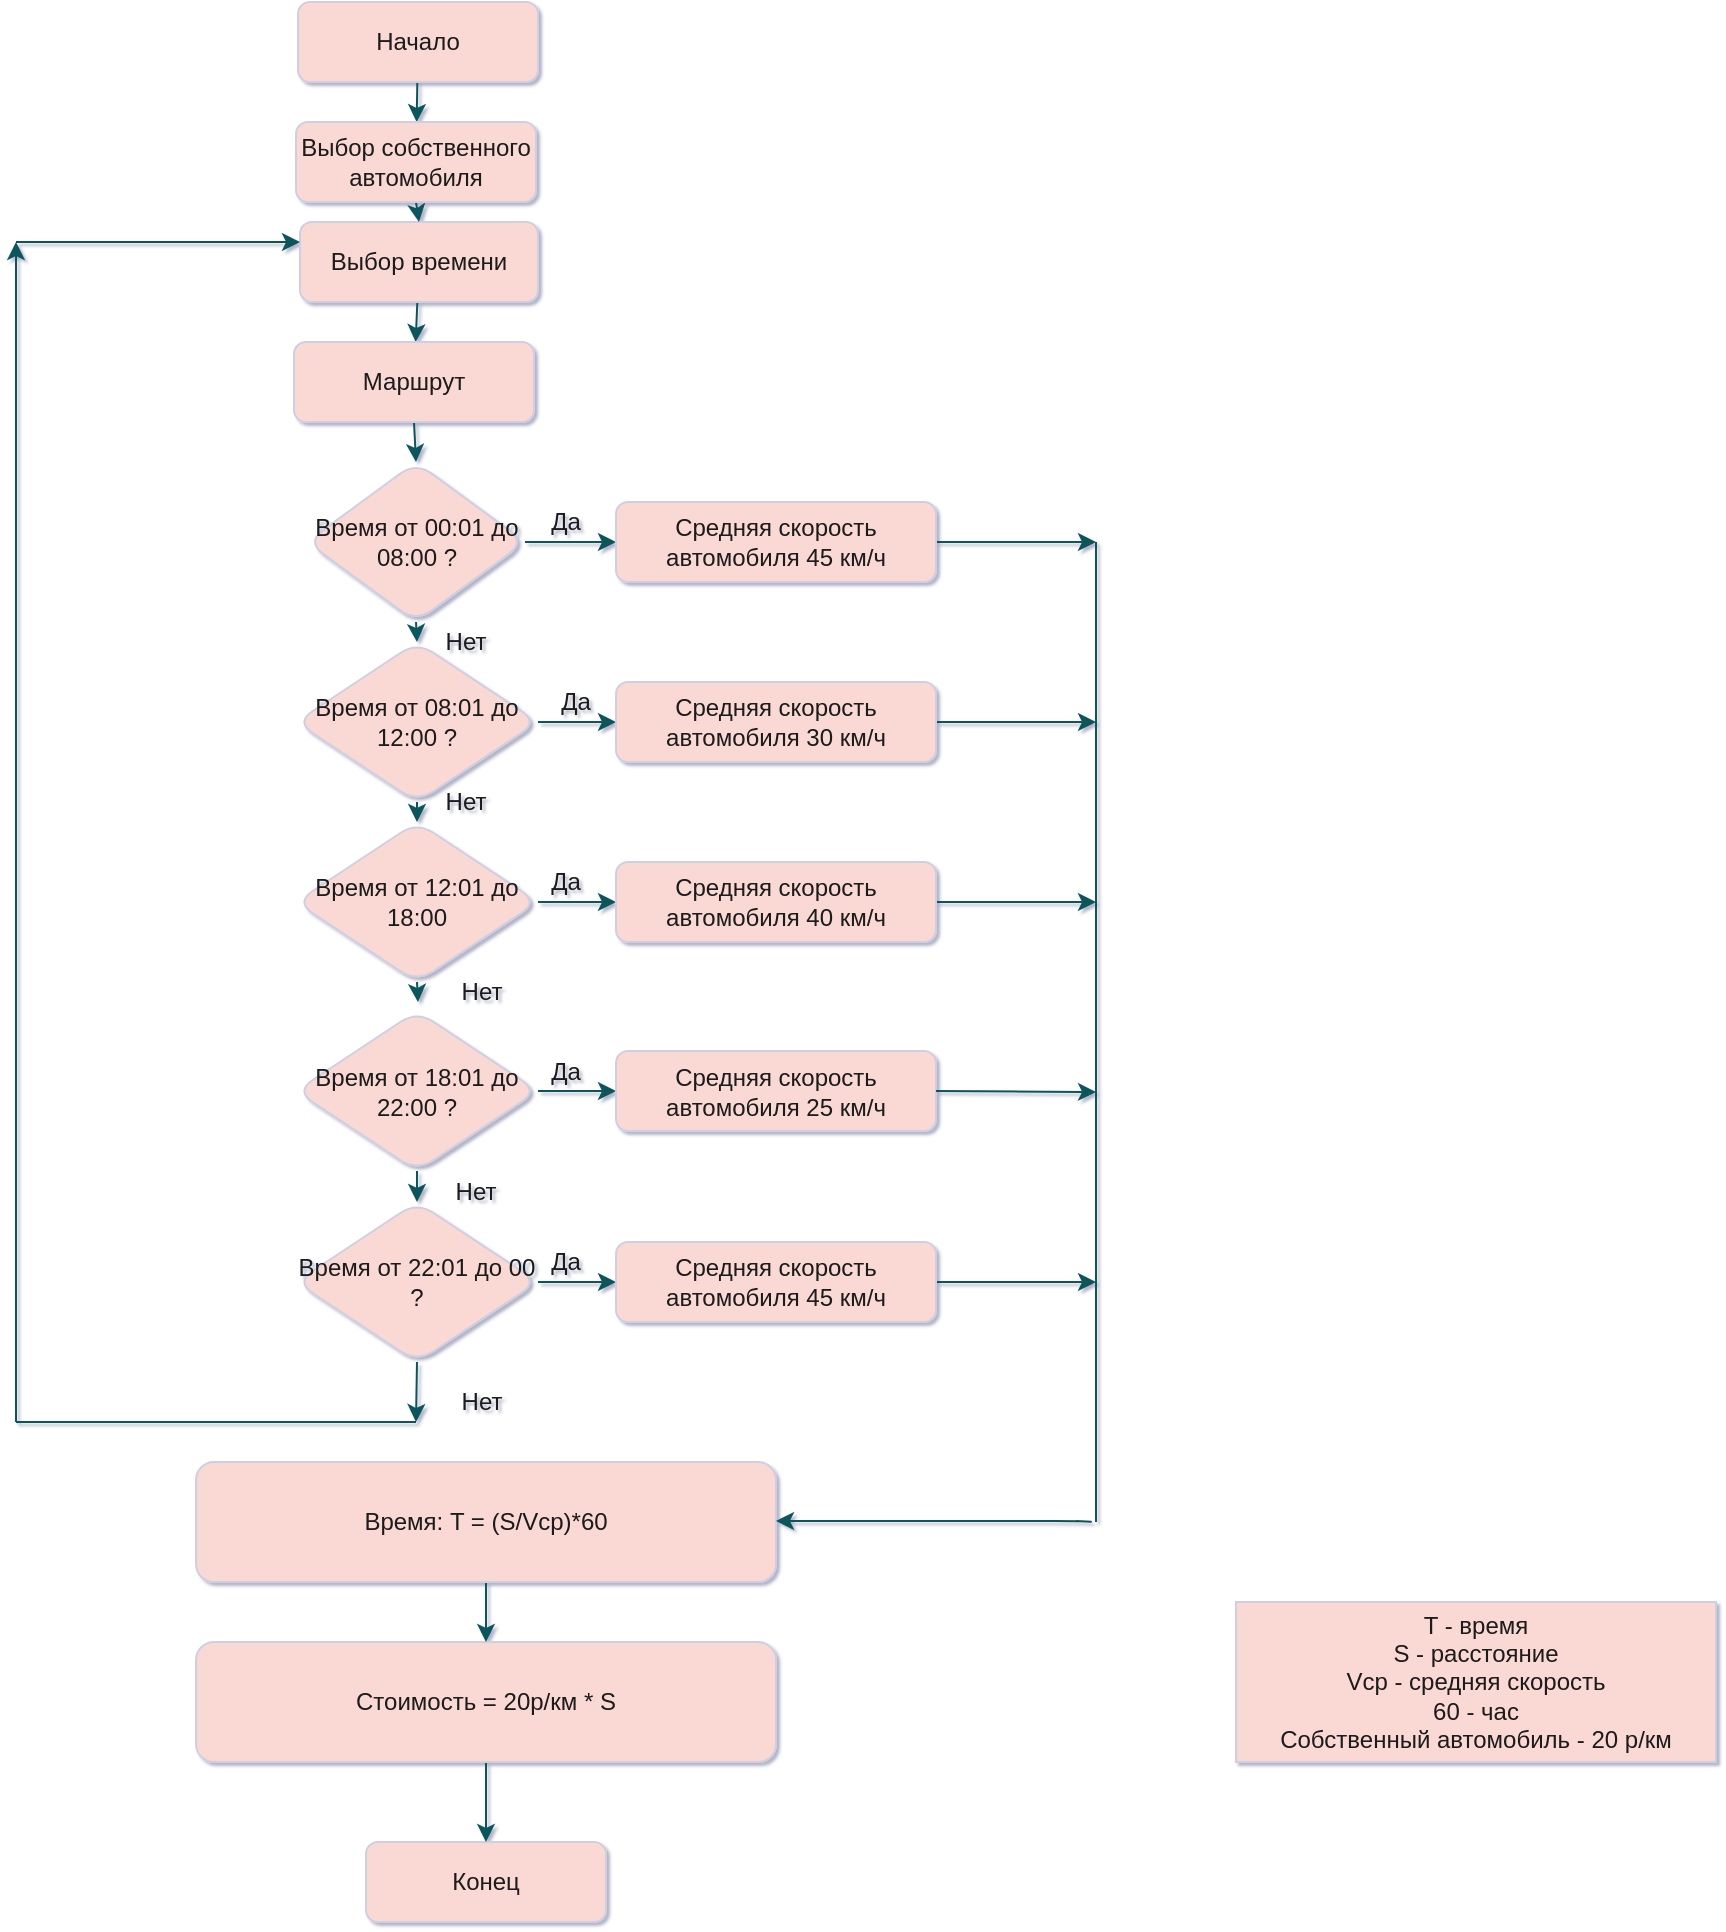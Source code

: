 <mxfile version="16.5.6" type="google"><diagram id="rRmtudpdEV8kB-wlNoaQ" name="Page-1"><mxGraphModel dx="1141" dy="734" grid="1" gridSize="10" guides="1" tooltips="1" connect="1" arrows="1" fold="1" page="1" pageScale="1" pageWidth="827" pageHeight="1169" math="0" shadow="1"><root><mxCell id="0"/><mxCell id="1" parent="0"/><mxCell id="mHjS9-ZIDaCWzHTMg2YF-59" value="" style="edgeStyle=none;rounded=1;orthogonalLoop=1;jettySize=auto;html=1;strokeColor=#09555B;fontColor=#1A1A1A;" edge="1" parent="1" source="tulF2AGn9xkQMnw531Gr-1" target="mHjS9-ZIDaCWzHTMg2YF-58"><mxGeometry relative="1" as="geometry"/></mxCell><mxCell id="tulF2AGn9xkQMnw531Gr-1" value="Начало" style="rounded=1;whiteSpace=wrap;html=1;fillColor=#FAD9D5;strokeColor=#D0CEE2;fontColor=#1A1A1A;" parent="1" vertex="1"><mxGeometry x="161" width="120" height="40" as="geometry"/></mxCell><mxCell id="tulF2AGn9xkQMnw531Gr-2" value="Конец" style="rounded=1;whiteSpace=wrap;html=1;fillColor=#FAD9D5;strokeColor=#D0CEE2;fontColor=#1A1A1A;" parent="1" vertex="1"><mxGeometry x="195" y="920" width="120" height="40" as="geometry"/></mxCell><mxCell id="mHjS9-ZIDaCWzHTMg2YF-15" value="" style="edgeStyle=none;rounded=1;orthogonalLoop=1;jettySize=auto;html=1;strokeColor=#09555B;fontColor=#1A1A1A;" edge="1" parent="1" source="tulF2AGn9xkQMnw531Gr-3" target="mHjS9-ZIDaCWzHTMg2YF-7"><mxGeometry relative="1" as="geometry"/></mxCell><mxCell id="mHjS9-ZIDaCWzHTMg2YF-27" style="edgeStyle=none;rounded=1;orthogonalLoop=1;jettySize=auto;html=1;exitX=0.5;exitY=1;exitDx=0;exitDy=0;entryX=0.5;entryY=0;entryDx=0;entryDy=0;strokeColor=#09555B;fontColor=#1A1A1A;" edge="1" parent="1" source="tulF2AGn9xkQMnw531Gr-3" target="mHjS9-ZIDaCWzHTMg2YF-3"><mxGeometry relative="1" as="geometry"/></mxCell><mxCell id="tulF2AGn9xkQMnw531Gr-3" value="Время от 00:01 до 08:00 ?" style="rhombus;whiteSpace=wrap;html=1;fillColor=#FAD9D5;strokeColor=#D0CEE2;fontColor=#1A1A1A;rounded=1;" parent="1" vertex="1"><mxGeometry x="165.5" y="230" width="109" height="80" as="geometry"/></mxCell><mxCell id="mHjS9-ZIDaCWzHTMg2YF-21" style="edgeStyle=none;rounded=1;orthogonalLoop=1;jettySize=auto;html=1;exitX=0.5;exitY=1;exitDx=0;exitDy=0;entryX=0.5;entryY=0;entryDx=0;entryDy=0;strokeColor=#09555B;fontColor=#1A1A1A;" edge="1" parent="1" source="tulF2AGn9xkQMnw531Gr-12" target="tulF2AGn9xkQMnw531Gr-2"><mxGeometry relative="1" as="geometry"/></mxCell><mxCell id="tulF2AGn9xkQMnw531Gr-12" value="Стоимость = 20р/км * S" style="rounded=1;whiteSpace=wrap;html=1;fillColor=#FAD9D5;strokeColor=#D0CEE2;fontColor=#1A1A1A;" parent="1" vertex="1"><mxGeometry x="110" y="820" width="290" height="60" as="geometry"/></mxCell><mxCell id="mHjS9-ZIDaCWzHTMg2YF-14" value="" style="edgeStyle=none;rounded=1;orthogonalLoop=1;jettySize=auto;html=1;strokeColor=#09555B;fontColor=#1A1A1A;" edge="1" parent="1" source="mHjS9-ZIDaCWzHTMg2YF-1" target="mHjS9-ZIDaCWzHTMg2YF-2"><mxGeometry relative="1" as="geometry"/></mxCell><mxCell id="mHjS9-ZIDaCWzHTMg2YF-1" value="Выбор времени" style="rounded=1;whiteSpace=wrap;html=1;fillColor=#FAD9D5;strokeColor=#D0CEE2;fontColor=#1A1A1A;" vertex="1" parent="1"><mxGeometry x="162" y="110" width="119" height="40" as="geometry"/></mxCell><mxCell id="mHjS9-ZIDaCWzHTMg2YF-55" style="edgeStyle=none;rounded=1;orthogonalLoop=1;jettySize=auto;html=1;exitX=0.5;exitY=1;exitDx=0;exitDy=0;entryX=0.5;entryY=0;entryDx=0;entryDy=0;strokeColor=#09555B;fontColor=#1A1A1A;" edge="1" parent="1" source="mHjS9-ZIDaCWzHTMg2YF-2" target="tulF2AGn9xkQMnw531Gr-3"><mxGeometry relative="1" as="geometry"/></mxCell><mxCell id="mHjS9-ZIDaCWzHTMg2YF-2" value="Маршрут" style="rounded=1;whiteSpace=wrap;html=1;fillColor=#FAD9D5;strokeColor=#D0CEE2;fontColor=#1A1A1A;" vertex="1" parent="1"><mxGeometry x="159" y="170" width="120" height="40" as="geometry"/></mxCell><mxCell id="mHjS9-ZIDaCWzHTMg2YF-16" value="" style="edgeStyle=none;rounded=1;orthogonalLoop=1;jettySize=auto;html=1;strokeColor=#09555B;fontColor=#1A1A1A;" edge="1" parent="1" source="mHjS9-ZIDaCWzHTMg2YF-3" target="mHjS9-ZIDaCWzHTMg2YF-8"><mxGeometry relative="1" as="geometry"/></mxCell><mxCell id="mHjS9-ZIDaCWzHTMg2YF-26" style="edgeStyle=none;rounded=1;orthogonalLoop=1;jettySize=auto;html=1;exitX=0.5;exitY=1;exitDx=0;exitDy=0;entryX=0.5;entryY=0;entryDx=0;entryDy=0;strokeColor=#09555B;fontColor=#1A1A1A;" edge="1" parent="1" source="mHjS9-ZIDaCWzHTMg2YF-3" target="mHjS9-ZIDaCWzHTMg2YF-6"><mxGeometry relative="1" as="geometry"/></mxCell><mxCell id="mHjS9-ZIDaCWzHTMg2YF-3" value="Время от 08:01 до 12:00 ?" style="rhombus;whiteSpace=wrap;html=1;fillColor=#FAD9D5;strokeColor=#D0CEE2;fontColor=#1A1A1A;rounded=1;" vertex="1" parent="1"><mxGeometry x="160" y="320" width="121" height="80" as="geometry"/></mxCell><mxCell id="mHjS9-ZIDaCWzHTMg2YF-18" value="" style="edgeStyle=none;rounded=1;orthogonalLoop=1;jettySize=auto;html=1;strokeColor=#09555B;fontColor=#1A1A1A;" edge="1" parent="1" source="mHjS9-ZIDaCWzHTMg2YF-4" target="mHjS9-ZIDaCWzHTMg2YF-10"><mxGeometry relative="1" as="geometry"/></mxCell><mxCell id="mHjS9-ZIDaCWzHTMg2YF-25" style="edgeStyle=none;rounded=1;orthogonalLoop=1;jettySize=auto;html=1;exitX=0.5;exitY=1;exitDx=0;exitDy=0;entryX=0.5;entryY=0;entryDx=0;entryDy=0;strokeColor=#09555B;fontColor=#1A1A1A;" edge="1" parent="1" source="mHjS9-ZIDaCWzHTMg2YF-4" target="mHjS9-ZIDaCWzHTMg2YF-5"><mxGeometry relative="1" as="geometry"/></mxCell><mxCell id="mHjS9-ZIDaCWzHTMg2YF-4" value="Время от 18:01 до 22:00 ?" style="rhombus;whiteSpace=wrap;html=1;fillColor=#FAD9D5;strokeColor=#D0CEE2;fontColor=#1A1A1A;rounded=1;" vertex="1" parent="1"><mxGeometry x="160" y="504.5" width="121" height="80" as="geometry"/></mxCell><mxCell id="mHjS9-ZIDaCWzHTMg2YF-19" value="" style="edgeStyle=none;rounded=1;orthogonalLoop=1;jettySize=auto;html=1;strokeColor=#09555B;fontColor=#1A1A1A;" edge="1" parent="1" source="mHjS9-ZIDaCWzHTMg2YF-5" target="mHjS9-ZIDaCWzHTMg2YF-11"><mxGeometry relative="1" as="geometry"/></mxCell><mxCell id="mHjS9-ZIDaCWzHTMg2YF-35" style="edgeStyle=none;rounded=1;orthogonalLoop=1;jettySize=auto;html=1;exitX=0.5;exitY=1;exitDx=0;exitDy=0;strokeColor=#09555B;fontColor=#1A1A1A;" edge="1" parent="1" source="mHjS9-ZIDaCWzHTMg2YF-5"><mxGeometry relative="1" as="geometry"><mxPoint x="220" y="710" as="targetPoint"/></mxGeometry></mxCell><mxCell id="mHjS9-ZIDaCWzHTMg2YF-5" value="Время от 22:01 до 00 ?" style="rhombus;whiteSpace=wrap;html=1;fillColor=#FAD9D5;strokeColor=#D0CEE2;fontColor=#1A1A1A;rounded=1;" vertex="1" parent="1"><mxGeometry x="160" y="600" width="121" height="80" as="geometry"/></mxCell><mxCell id="mHjS9-ZIDaCWzHTMg2YF-17" value="" style="edgeStyle=none;rounded=1;orthogonalLoop=1;jettySize=auto;html=1;strokeColor=#09555B;fontColor=#1A1A1A;" edge="1" parent="1" source="mHjS9-ZIDaCWzHTMg2YF-6" target="mHjS9-ZIDaCWzHTMg2YF-9"><mxGeometry relative="1" as="geometry"/></mxCell><mxCell id="mHjS9-ZIDaCWzHTMg2YF-24" style="edgeStyle=none;rounded=1;orthogonalLoop=1;jettySize=auto;html=1;exitX=0.5;exitY=1;exitDx=0;exitDy=0;strokeColor=#09555B;fontColor=#1A1A1A;" edge="1" parent="1" source="mHjS9-ZIDaCWzHTMg2YF-6"><mxGeometry relative="1" as="geometry"><mxPoint x="221" y="500" as="targetPoint"/></mxGeometry></mxCell><mxCell id="mHjS9-ZIDaCWzHTMg2YF-6" value="Время от 12:01 до 18:00" style="rhombus;whiteSpace=wrap;html=1;fillColor=#FAD9D5;strokeColor=#D0CEE2;fontColor=#1A1A1A;rounded=1;" vertex="1" parent="1"><mxGeometry x="160" y="410" width="121" height="80" as="geometry"/></mxCell><mxCell id="mHjS9-ZIDaCWzHTMg2YF-28" style="edgeStyle=none;rounded=1;orthogonalLoop=1;jettySize=auto;html=1;exitX=1;exitY=0.5;exitDx=0;exitDy=0;strokeColor=#09555B;fontColor=#1A1A1A;" edge="1" parent="1" source="mHjS9-ZIDaCWzHTMg2YF-7"><mxGeometry relative="1" as="geometry"><mxPoint x="560" y="270" as="targetPoint"/></mxGeometry></mxCell><mxCell id="mHjS9-ZIDaCWzHTMg2YF-7" value="Средняя скорость автомобиля 45 км/ч" style="rounded=1;whiteSpace=wrap;html=1;fillColor=#FAD9D5;strokeColor=#D0CEE2;fontColor=#1A1A1A;" vertex="1" parent="1"><mxGeometry x="320" y="250" width="160" height="40" as="geometry"/></mxCell><mxCell id="mHjS9-ZIDaCWzHTMg2YF-34" style="edgeStyle=none;rounded=1;orthogonalLoop=1;jettySize=auto;html=1;exitX=1;exitY=0.5;exitDx=0;exitDy=0;strokeColor=#09555B;fontColor=#1A1A1A;" edge="1" parent="1" source="mHjS9-ZIDaCWzHTMg2YF-8"><mxGeometry relative="1" as="geometry"><mxPoint x="560" y="360" as="targetPoint"/></mxGeometry></mxCell><mxCell id="mHjS9-ZIDaCWzHTMg2YF-8" value="Средняя скорость автомобиля 30 км/ч" style="rounded=1;whiteSpace=wrap;html=1;fillColor=#FAD9D5;strokeColor=#D0CEE2;fontColor=#1A1A1A;" vertex="1" parent="1"><mxGeometry x="320" y="340" width="160" height="40" as="geometry"/></mxCell><mxCell id="mHjS9-ZIDaCWzHTMg2YF-33" style="edgeStyle=none;rounded=1;orthogonalLoop=1;jettySize=auto;html=1;exitX=1;exitY=0.5;exitDx=0;exitDy=0;strokeColor=#09555B;fontColor=#1A1A1A;" edge="1" parent="1" source="mHjS9-ZIDaCWzHTMg2YF-9"><mxGeometry relative="1" as="geometry"><mxPoint x="560" y="450" as="targetPoint"/></mxGeometry></mxCell><mxCell id="mHjS9-ZIDaCWzHTMg2YF-9" value="Средняя скорость автомобиля 40 км/ч" style="rounded=1;whiteSpace=wrap;html=1;fillColor=#FAD9D5;strokeColor=#D0CEE2;fontColor=#1A1A1A;" vertex="1" parent="1"><mxGeometry x="320" y="430" width="160" height="40" as="geometry"/></mxCell><mxCell id="mHjS9-ZIDaCWzHTMg2YF-10" value="Средняя скорость автомобиля 25 км/ч" style="rounded=1;whiteSpace=wrap;html=1;fillColor=#FAD9D5;strokeColor=#D0CEE2;fontColor=#1A1A1A;" vertex="1" parent="1"><mxGeometry x="320" y="524.5" width="160" height="40" as="geometry"/></mxCell><mxCell id="mHjS9-ZIDaCWzHTMg2YF-32" style="edgeStyle=none;rounded=1;orthogonalLoop=1;jettySize=auto;html=1;exitX=1;exitY=0.5;exitDx=0;exitDy=0;strokeColor=#09555B;fontColor=#1A1A1A;" edge="1" parent="1" source="mHjS9-ZIDaCWzHTMg2YF-11"><mxGeometry relative="1" as="geometry"><mxPoint x="560" y="640" as="targetPoint"/></mxGeometry></mxCell><mxCell id="mHjS9-ZIDaCWzHTMg2YF-11" value="Средняя скорость автомобиля 45 км/ч" style="rounded=1;whiteSpace=wrap;html=1;fillColor=#FAD9D5;strokeColor=#D0CEE2;fontColor=#1A1A1A;" vertex="1" parent="1"><mxGeometry x="320" y="620" width="160" height="40" as="geometry"/></mxCell><mxCell id="mHjS9-ZIDaCWzHTMg2YF-20" style="edgeStyle=none;rounded=1;orthogonalLoop=1;jettySize=auto;html=1;exitX=0.5;exitY=1;exitDx=0;exitDy=0;entryX=0.5;entryY=0;entryDx=0;entryDy=0;strokeColor=#09555B;fontColor=#1A1A1A;" edge="1" parent="1" source="mHjS9-ZIDaCWzHTMg2YF-12" target="tulF2AGn9xkQMnw531Gr-12"><mxGeometry relative="1" as="geometry"/></mxCell><mxCell id="mHjS9-ZIDaCWzHTMg2YF-12" value="Время: T = (S/Vср)*60&lt;br&gt;" style="rounded=1;whiteSpace=wrap;html=1;fillColor=#FAD9D5;strokeColor=#D0CEE2;fontColor=#1A1A1A;" vertex="1" parent="1"><mxGeometry x="110" y="730" width="290" height="60" as="geometry"/></mxCell><mxCell id="mHjS9-ZIDaCWzHTMg2YF-29" value="" style="endArrow=none;html=1;rounded=1;strokeColor=#09555B;fontColor=#1A1A1A;" edge="1" parent="1"><mxGeometry width="50" height="50" relative="1" as="geometry"><mxPoint x="560" y="760" as="sourcePoint"/><mxPoint x="560" y="270" as="targetPoint"/></mxGeometry></mxCell><mxCell id="mHjS9-ZIDaCWzHTMg2YF-30" value="" style="endArrow=classic;html=1;rounded=1;strokeColor=#09555B;fontColor=#1A1A1A;" edge="1" parent="1"><mxGeometry width="50" height="50" relative="1" as="geometry"><mxPoint x="550" y="759.5" as="sourcePoint"/><mxPoint x="400" y="759.5" as="targetPoint"/><Array as="points"><mxPoint x="560" y="760"/><mxPoint x="550" y="759.5"/></Array></mxGeometry></mxCell><mxCell id="mHjS9-ZIDaCWzHTMg2YF-31" value="" style="endArrow=classic;html=1;rounded=1;exitX=1;exitY=0.5;exitDx=0;exitDy=0;strokeColor=#09555B;fontColor=#1A1A1A;" edge="1" parent="1" source="mHjS9-ZIDaCWzHTMg2YF-10"><mxGeometry width="50" height="50" relative="1" as="geometry"><mxPoint x="390" y="600" as="sourcePoint"/><mxPoint x="560" y="545" as="targetPoint"/></mxGeometry></mxCell><mxCell id="mHjS9-ZIDaCWzHTMg2YF-36" value="" style="endArrow=none;html=1;rounded=1;strokeColor=#09555B;fontColor=#1A1A1A;" edge="1" parent="1"><mxGeometry width="50" height="50" relative="1" as="geometry"><mxPoint x="20" y="710" as="sourcePoint"/><mxPoint x="220" y="710" as="targetPoint"/></mxGeometry></mxCell><mxCell id="mHjS9-ZIDaCWzHTMg2YF-37" value="" style="endArrow=classic;html=1;rounded=1;strokeColor=#09555B;fontColor=#1A1A1A;" edge="1" parent="1"><mxGeometry width="50" height="50" relative="1" as="geometry"><mxPoint x="20" y="710" as="sourcePoint"/><mxPoint x="20" y="120" as="targetPoint"/></mxGeometry></mxCell><mxCell id="mHjS9-ZIDaCWzHTMg2YF-39" value="Да" style="text;html=1;strokeColor=none;fillColor=none;align=center;verticalAlign=middle;whiteSpace=wrap;rounded=1;fontColor=#1A1A1A;" vertex="1" parent="1"><mxGeometry x="270" y="250" width="50" height="20" as="geometry"/></mxCell><mxCell id="mHjS9-ZIDaCWzHTMg2YF-40" value="Да" style="text;html=1;strokeColor=none;fillColor=none;align=center;verticalAlign=middle;whiteSpace=wrap;rounded=1;fontColor=#1A1A1A;" vertex="1" parent="1"><mxGeometry x="274.5" y="340" width="50" height="20" as="geometry"/></mxCell><mxCell id="mHjS9-ZIDaCWzHTMg2YF-41" value="Да" style="text;html=1;strokeColor=none;fillColor=none;align=center;verticalAlign=middle;whiteSpace=wrap;rounded=1;fontColor=#1A1A1A;" vertex="1" parent="1"><mxGeometry x="270" y="430" width="50" height="20" as="geometry"/></mxCell><mxCell id="mHjS9-ZIDaCWzHTMg2YF-42" value="Да" style="text;html=1;strokeColor=none;fillColor=none;align=center;verticalAlign=middle;whiteSpace=wrap;rounded=1;fontColor=#1A1A1A;" vertex="1" parent="1"><mxGeometry x="270" y="524.5" width="50" height="20" as="geometry"/></mxCell><mxCell id="mHjS9-ZIDaCWzHTMg2YF-43" value="Да" style="text;html=1;strokeColor=none;fillColor=none;align=center;verticalAlign=middle;whiteSpace=wrap;rounded=1;fontColor=#1A1A1A;" vertex="1" parent="1"><mxGeometry x="270" y="620" width="50" height="20" as="geometry"/></mxCell><mxCell id="mHjS9-ZIDaCWzHTMg2YF-44" value="Нет" style="text;html=1;strokeColor=none;fillColor=none;align=center;verticalAlign=middle;whiteSpace=wrap;rounded=1;fontColor=#1A1A1A;" vertex="1" parent="1"><mxGeometry x="220" y="310" width="50" height="20" as="geometry"/></mxCell><mxCell id="mHjS9-ZIDaCWzHTMg2YF-45" value="Нет" style="text;html=1;strokeColor=none;fillColor=none;align=center;verticalAlign=middle;whiteSpace=wrap;rounded=1;fontColor=#1A1A1A;" vertex="1" parent="1"><mxGeometry x="220" y="390" width="50" height="20" as="geometry"/></mxCell><mxCell id="mHjS9-ZIDaCWzHTMg2YF-51" value="Нет" style="text;html=1;strokeColor=none;fillColor=none;align=center;verticalAlign=middle;whiteSpace=wrap;rounded=1;fontColor=#1A1A1A;" vertex="1" parent="1"><mxGeometry x="228" y="484.5" width="50" height="20" as="geometry"/></mxCell><mxCell id="mHjS9-ZIDaCWzHTMg2YF-52" value="Нет" style="text;html=1;strokeColor=none;fillColor=none;align=center;verticalAlign=middle;whiteSpace=wrap;rounded=1;fontColor=#1A1A1A;" vertex="1" parent="1"><mxGeometry x="224.5" y="585" width="50" height="20" as="geometry"/></mxCell><mxCell id="mHjS9-ZIDaCWzHTMg2YF-53" value="Нет" style="text;html=1;strokeColor=none;fillColor=none;align=center;verticalAlign=middle;whiteSpace=wrap;rounded=1;fontColor=#1A1A1A;" vertex="1" parent="1"><mxGeometry x="228" y="690" width="50" height="20" as="geometry"/></mxCell><mxCell id="mHjS9-ZIDaCWzHTMg2YF-54" value="" style="endArrow=classic;html=1;rounded=1;entryX=0;entryY=0.25;entryDx=0;entryDy=0;strokeColor=#09555B;fontColor=#1A1A1A;" edge="1" parent="1" target="mHjS9-ZIDaCWzHTMg2YF-1"><mxGeometry width="50" height="50" relative="1" as="geometry"><mxPoint x="20" y="120" as="sourcePoint"/><mxPoint x="440" y="290" as="targetPoint"/><Array as="points"><mxPoint x="20" y="120"/></Array></mxGeometry></mxCell><mxCell id="mHjS9-ZIDaCWzHTMg2YF-60" style="edgeStyle=none;rounded=1;orthogonalLoop=1;jettySize=auto;html=1;exitX=0.5;exitY=1;exitDx=0;exitDy=0;entryX=0.5;entryY=0;entryDx=0;entryDy=0;strokeColor=#09555B;fontColor=#1A1A1A;" edge="1" parent="1" source="mHjS9-ZIDaCWzHTMg2YF-58" target="mHjS9-ZIDaCWzHTMg2YF-1"><mxGeometry relative="1" as="geometry"/></mxCell><mxCell id="mHjS9-ZIDaCWzHTMg2YF-58" value="Выбор собственного автомобиля" style="rounded=1;whiteSpace=wrap;html=1;fillColor=#FAD9D5;strokeColor=#D0CEE2;fontColor=#1A1A1A;" vertex="1" parent="1"><mxGeometry x="160" y="60" width="120" height="40" as="geometry"/></mxCell><mxCell id="mHjS9-ZIDaCWzHTMg2YF-61" value="T - время&lt;br&gt;S - расстояние&lt;br&gt;Vср - средняя скорость&lt;br&gt;60 - час&lt;br&gt;Собственный автомобиль - 20 р/км" style="rounded=0;whiteSpace=wrap;html=1;fontColor=#1A1A1A;strokeColor=#D0CEE2;fillColor=#FAD9D5;" vertex="1" parent="1"><mxGeometry x="630" y="800" width="240" height="80" as="geometry"/></mxCell></root></mxGraphModel></diagram></mxfile>